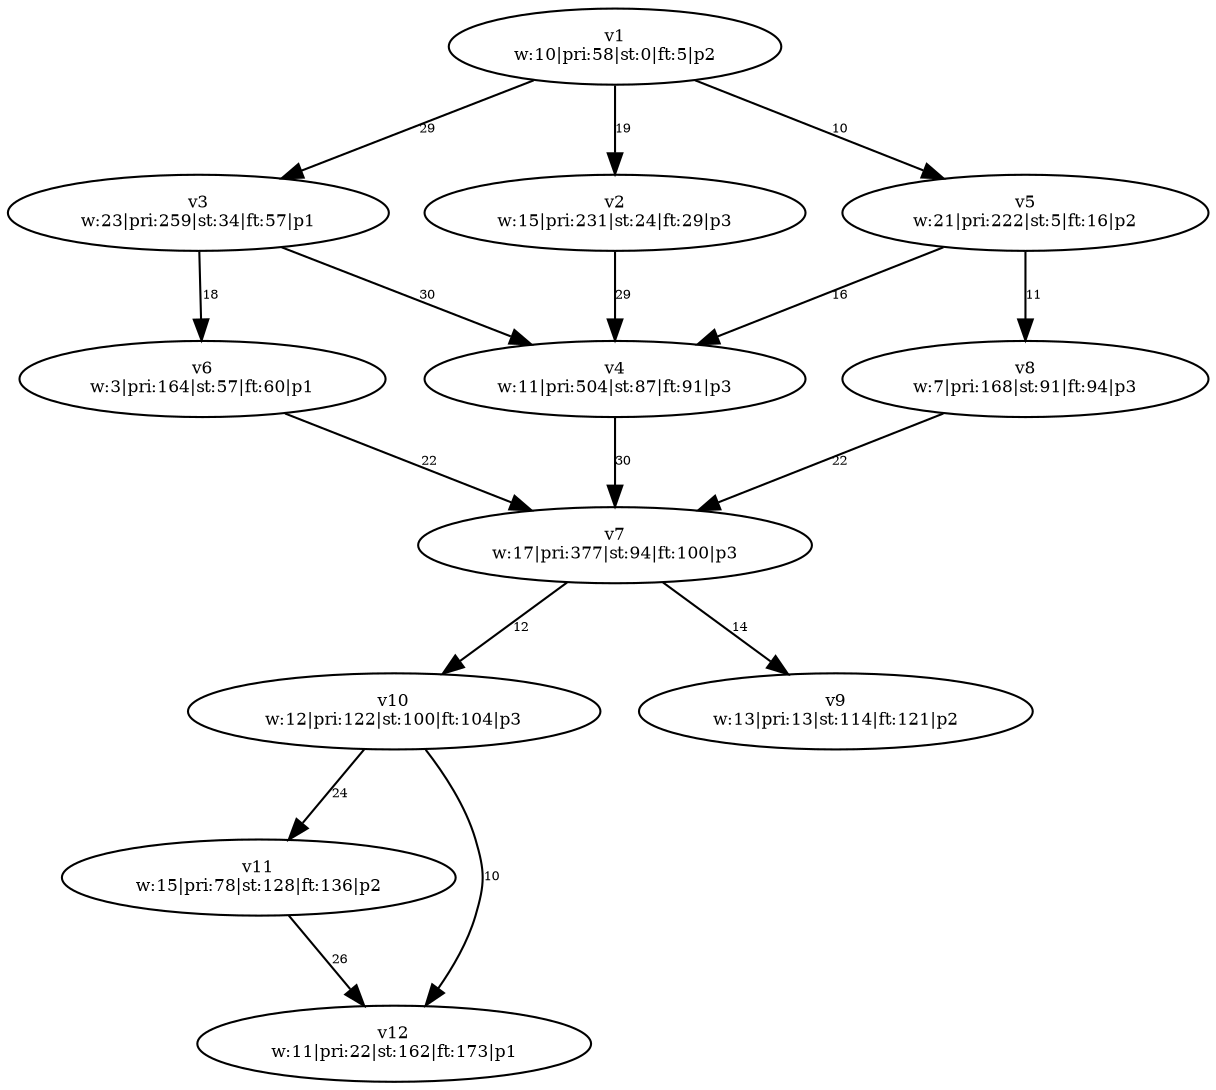 digraph {
	v1 [label="v1
w:10|pri:58|st:0|ft:5|p2" fontsize=8.0]
	v3 [label="v3
w:23|pri:259|st:34|ft:57|p1" fontsize=8.0]
	v2 [label="v2
w:15|pri:231|st:24|ft:29|p3" fontsize=8.0]
	v5 [label="v5
w:21|pri:222|st:5|ft:16|p2" fontsize=8.0]
	v4 [label="v4
w:11|pri:504|st:87|ft:91|p3" fontsize=8.0]
	v8 [label="v8
w:7|pri:168|st:91|ft:94|p3" fontsize=8.0]
	v6 [label="v6
w:3|pri:164|st:57|ft:60|p1" fontsize=8.0]
	v7 [label="v7
w:17|pri:377|st:94|ft:100|p3" fontsize=8.0]
	v10 [label="v10
w:12|pri:122|st:100|ft:104|p3" fontsize=8.0]
	v9 [label="v9
w:13|pri:13|st:114|ft:121|p2" fontsize=8.0]
	v11 [label="v11
w:15|pri:78|st:128|ft:136|p2" fontsize=8.0]
	v12 [label="v12
w:11|pri:22|st:162|ft:173|p1" fontsize=8.0]
	v1 -> v2 [label=19 constraint=true fontsize=6.0]
	v1 -> v3 [label=29 constraint=true fontsize=6.0]
	v1 -> v5 [label=10 constraint=true fontsize=6.0]
	v2 -> v4 [label=29 constraint=true fontsize=6.0]
	v3 -> v4 [label=30 constraint=true fontsize=6.0]
	v5 -> v4 [label=16 constraint=true fontsize=6.0]
	v3 -> v6 [label=18 constraint=true fontsize=6.0]
	v5 -> v8 [label=11 constraint=true fontsize=6.0]
	v6 -> v7 [label=22 constraint=true fontsize=6.0]
	v8 -> v7 [label=22 constraint=true fontsize=6.0]
	v4 -> v7 [label=30 constraint=true fontsize=6.0]
	v7 -> v9 [label=14 constraint=true fontsize=6.0]
	v7 -> v10 [label=12 constraint=true fontsize=6.0]
	v10 -> v11 [label=24 constraint=true fontsize=6.0]
	v10 -> v12 [label=10 constraint=true fontsize=6.0]
	v11 -> v12 [label=26 constraint=true fontsize=6.0]
}
